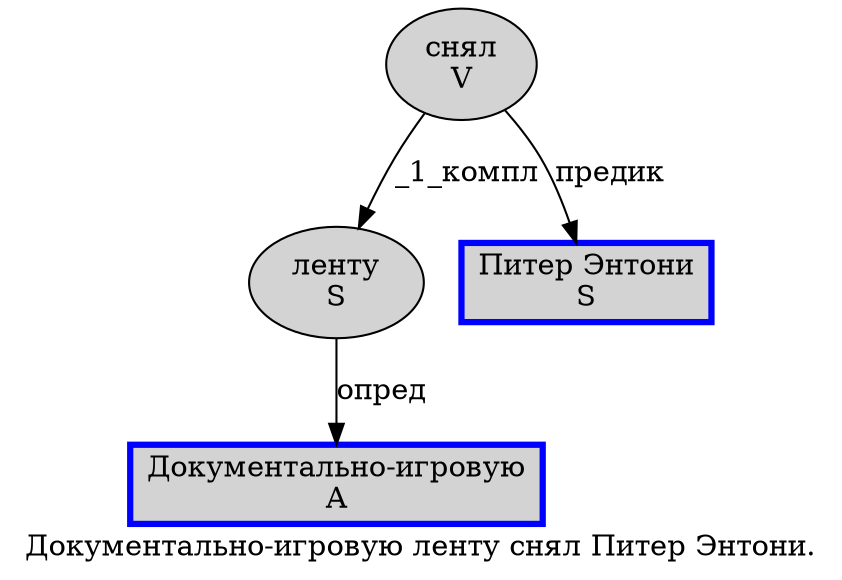 digraph SENTENCE_1558 {
	graph [label="Документально-игровую ленту снял Питер Энтони."]
	node [style=filled]
		0 [label="Документально-игровую
A" color=blue fillcolor=lightgray penwidth=3 shape=box]
		1 [label="ленту
S" color="" fillcolor=lightgray penwidth=1 shape=ellipse]
		2 [label="снял
V" color="" fillcolor=lightgray penwidth=1 shape=ellipse]
		3 [label="Питер Энтони
S" color=blue fillcolor=lightgray penwidth=3 shape=box]
			1 -> 0 [label="опред"]
			2 -> 1 [label="_1_компл"]
			2 -> 3 [label="предик"]
}